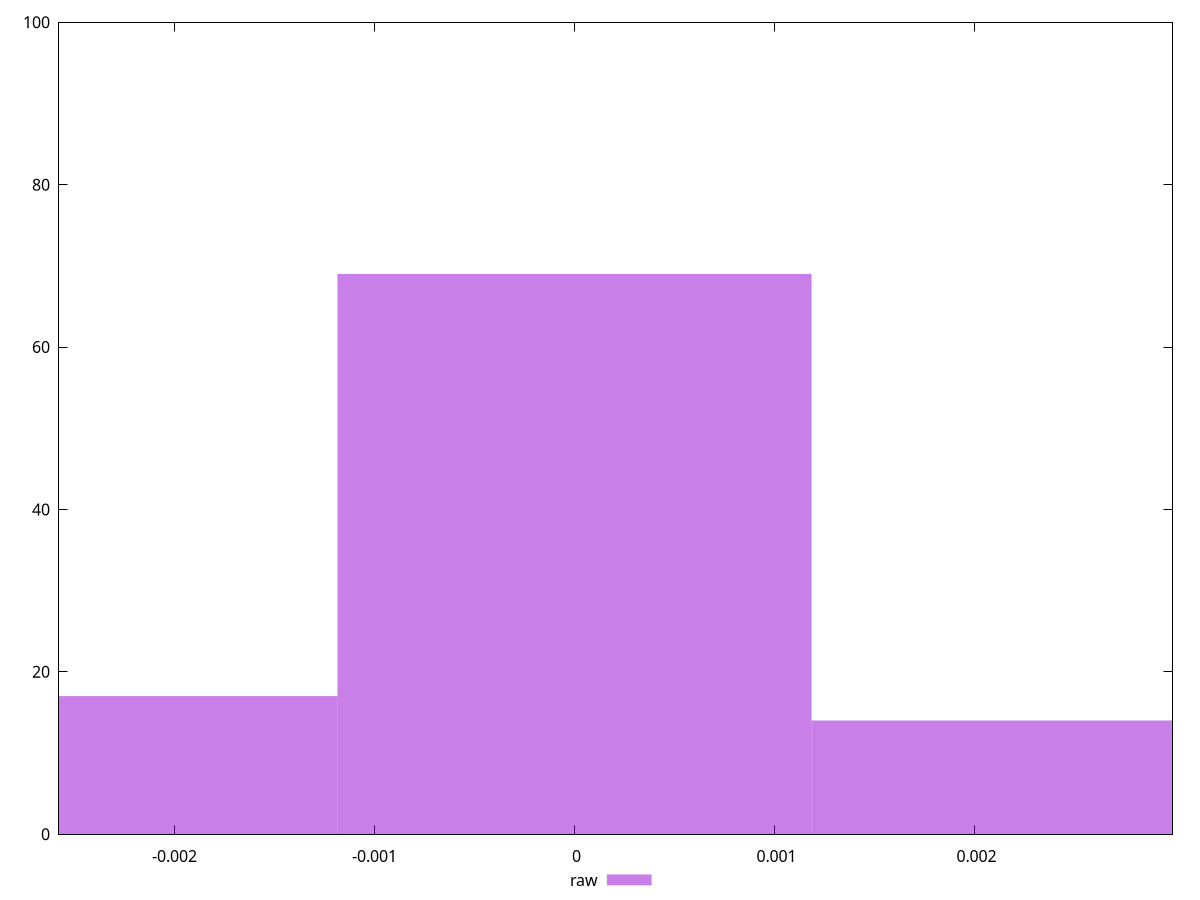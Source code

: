 reset

$raw <<EOF
0 69
-0.0023703401422419577 17
0.0023703401422419577 14
EOF

set key outside below
set boxwidth 0.0023703401422419577
set xrange [-0.002577029739924237:0.002989477537861069]
set yrange [0:100]
set trange [0:100]
set style fill transparent solid 0.5 noborder
set terminal svg size 640, 490 enhanced background rgb 'white'
set output "reports/report_00028_2021-02-24T12-49-42.674Z/meta/pScore-difference/samples/agenda/raw/histogram.svg"

plot $raw title "raw" with boxes

reset
